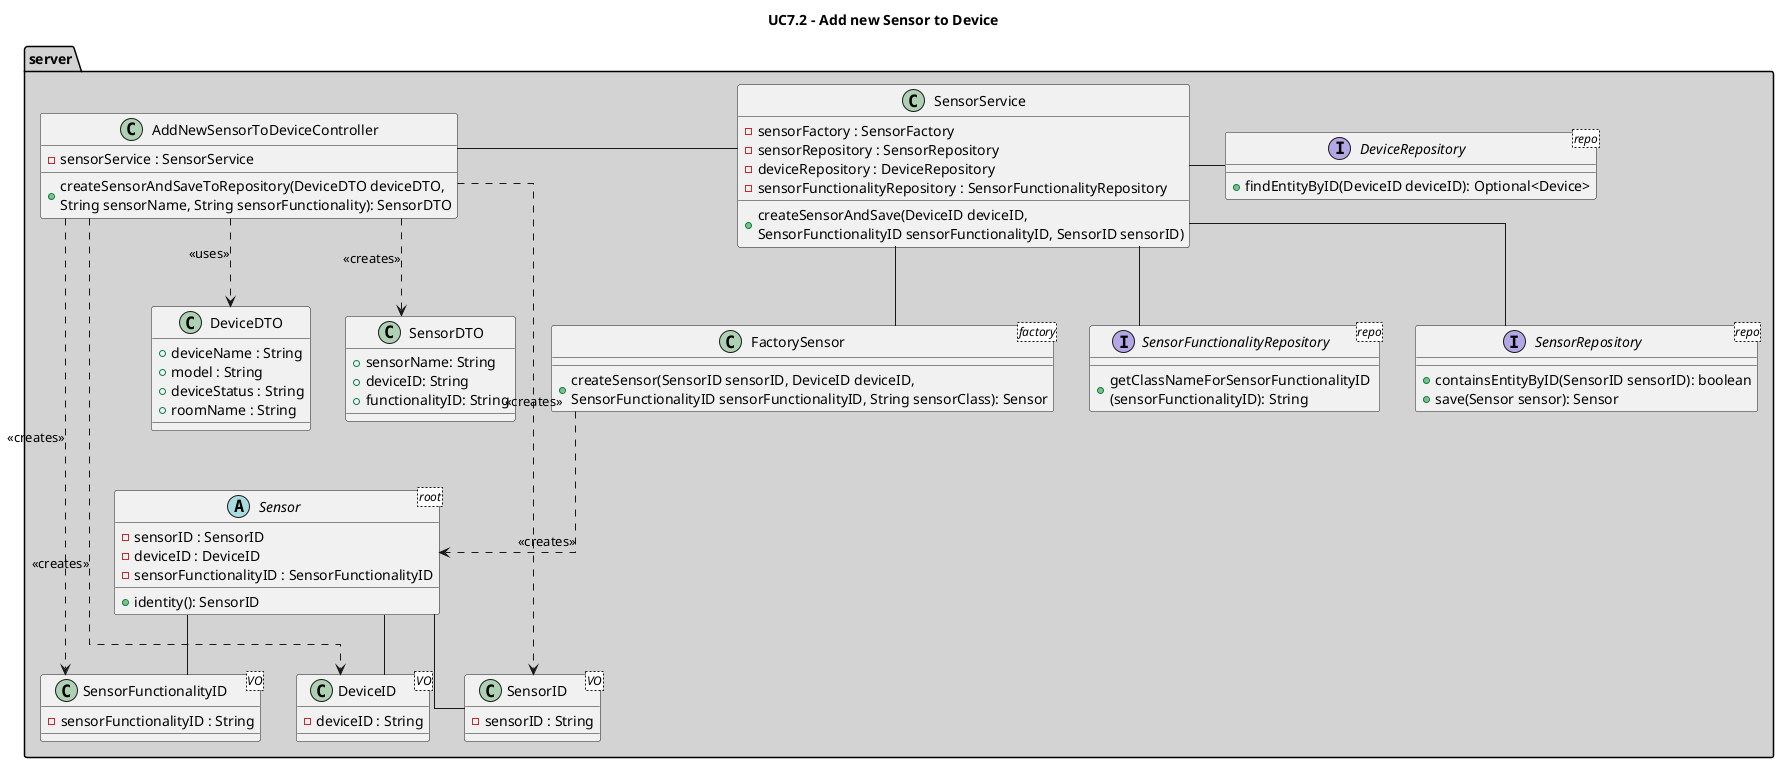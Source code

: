 @startuml
skinparam linetype ortho

title UC7.2 - Add new Sensor to Device

package server #LightGray {

interface DeviceRepository <repo>{
    +findEntityByID(DeviceID deviceID): Optional<Device>
}

class DeviceDTO {
 +deviceName : String
 +model : String
 +deviceStatus : String
 +roomName : String
}

class SensorDTO {
 +sensorName: String
 +deviceID: String
 +functionalityID: String
}

class AddNewSensorToDeviceController {
    -sensorService : SensorService
    +createSensorAndSaveToRepository(DeviceDTO deviceDTO, \nString sensorName, String sensorFunctionality): SensorDTO
}

interface SensorFunctionalityRepository <repo>{
    +getClassNameForSensorFunctionalityID \n(sensorFunctionalityID): String
}

class SensorService {
    -sensorFactory : SensorFactory
    -sensorRepository : SensorRepository
    -deviceRepository : DeviceRepository
    -sensorFunctionalityRepository : SensorFunctionalityRepository
    +createSensorAndSave(DeviceID deviceID, \nSensorFunctionalityID sensorFunctionalityID, SensorID sensorID)
}

class FactorySensor <factory>{
    +createSensor(SensorID sensorID, DeviceID deviceID, \nSensorFunctionalityID sensorFunctionalityID, String sensorClass): Sensor
}

abstract class Sensor <root>{
-sensorID : SensorID
-deviceID : DeviceID
-sensorFunctionalityID : SensorFunctionalityID
+identity(): SensorID
}

Sensor -- SensorFunctionalityID
Sensor -- DeviceID
Sensor -- SensorID

interface SensorRepository <repo>{
    +containsEntityByID(SensorID sensorID): boolean
    +save(Sensor sensor): Sensor
}

class SensorID <VO>{
    -sensorID : String
}

class DeviceID <VO>{
- deviceID : String
}

class SensorFunctionalityID <VO>{
- sensorFunctionalityID : String
}


AddNewSensorToDeviceController ..> DeviceDTO  : <<uses>>
AddNewSensorToDeviceController ..> SensorDTO  : <<creates>>
AddNewSensorToDeviceController ..> SensorID  : <<creates>>
AddNewSensorToDeviceController ..> SensorFunctionalityID  : <<creates>>
AddNewSensorToDeviceController ..> DeviceID  : <<creates>>
AddNewSensorToDeviceController - SensorService
SensorService - DeviceRepository
SensorService -- SensorFunctionalityRepository
SensorService -- FactorySensor
SensorService -- SensorRepository
FactorySensor ..> Sensor: <<creates>>
}
@enduml